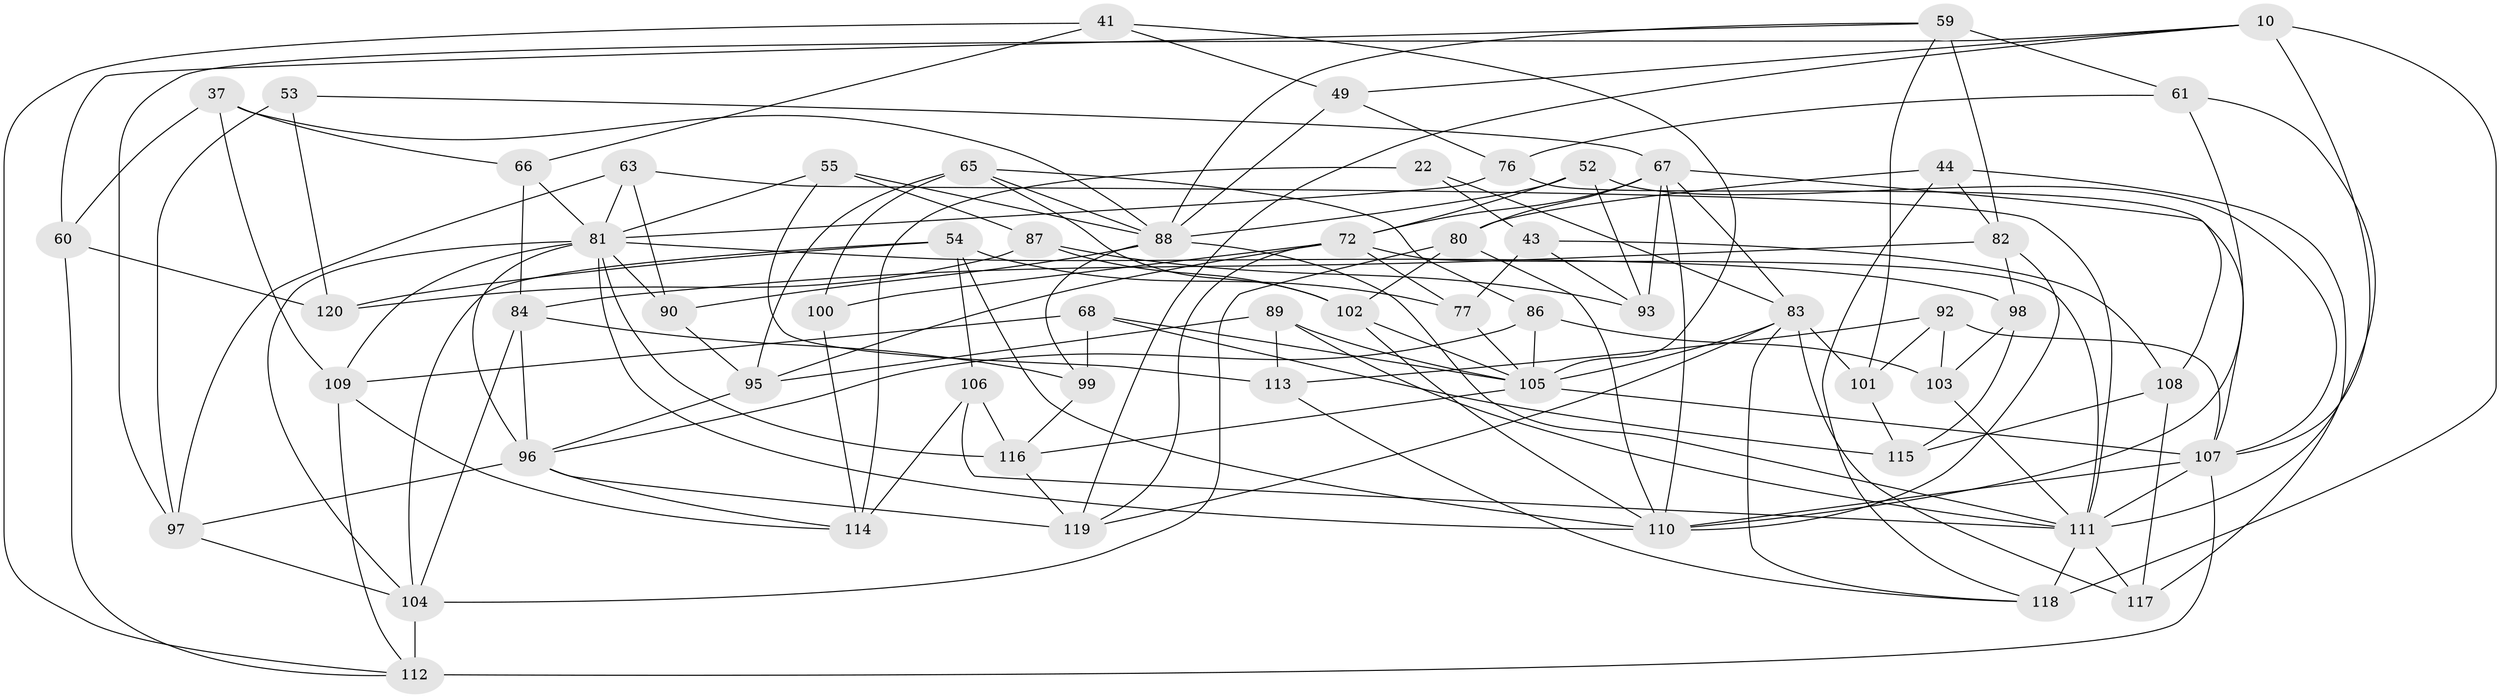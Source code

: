 // original degree distribution, {4: 1.0}
// Generated by graph-tools (version 1.1) at 2025/56/03/09/25 04:56:55]
// undirected, 60 vertices, 149 edges
graph export_dot {
graph [start="1"]
  node [color=gray90,style=filled];
  10 [super="+2"];
  22;
  37;
  41;
  43;
  44;
  49;
  52 [super="+48"];
  53;
  54 [super="+33"];
  55;
  59 [super="+34"];
  60;
  61;
  63;
  65 [super="+46"];
  66;
  67 [super="+13+14"];
  68 [super="+47"];
  72 [super="+17"];
  76;
  77;
  80 [super="+19"];
  81 [super="+36+73"];
  82 [super="+45"];
  83 [super="+78"];
  84 [super="+38"];
  86;
  87;
  88 [super="+26+29+71"];
  89;
  90;
  92;
  93;
  95 [super="+74"];
  96 [super="+9+15"];
  97 [super="+18"];
  98;
  99;
  100;
  101;
  102 [super="+40"];
  103;
  104 [super="+12+69"];
  105 [super="+70+91"];
  106 [super="+51"];
  107 [super="+42+28+94+64"];
  108;
  109 [super="+4"];
  110 [super="+39+79+56"];
  111 [super="+85+57"];
  112 [super="+6+25"];
  113;
  114 [super="+21"];
  115;
  116 [super="+8"];
  117;
  118 [super="+75"];
  119 [super="+23"];
  120;
  10 -- 119;
  10 -- 49;
  10 -- 118 [weight=2];
  10 -- 97;
  10 -- 107;
  22 -- 43;
  22 -- 114 [weight=2];
  22 -- 83;
  37 -- 60;
  37 -- 66;
  37 -- 109;
  37 -- 88;
  41 -- 112;
  41 -- 66;
  41 -- 49;
  41 -- 105;
  43 -- 108;
  43 -- 77;
  43 -- 93;
  44 -- 117;
  44 -- 118;
  44 -- 82;
  44 -- 80;
  49 -- 76;
  49 -- 88;
  52 -- 72;
  52 -- 107 [weight=3];
  52 -- 93;
  52 -- 88;
  53 -- 120;
  53 -- 97 [weight=2];
  53 -- 67;
  54 -- 106 [weight=2];
  54 -- 120;
  54 -- 77;
  54 -- 104;
  54 -- 110;
  55 -- 87;
  55 -- 113;
  55 -- 88;
  55 -- 81;
  59 -- 60;
  59 -- 82 [weight=2];
  59 -- 101;
  59 -- 88;
  59 -- 61;
  60 -- 120;
  60 -- 112;
  61 -- 76;
  61 -- 110;
  61 -- 111;
  63 -- 97;
  63 -- 90;
  63 -- 111;
  63 -- 81;
  65 -- 102;
  65 -- 100 [weight=2];
  65 -- 86;
  65 -- 95;
  65 -- 88;
  66 -- 81;
  66 -- 84;
  67 -- 108;
  67 -- 93;
  67 -- 72 [weight=2];
  67 -- 80;
  67 -- 83;
  67 -- 110;
  68 -- 115;
  68 -- 99;
  68 -- 105 [weight=2];
  68 -- 109 [weight=2];
  72 -- 100;
  72 -- 77;
  72 -- 95 [weight=2];
  72 -- 119;
  72 -- 111 [weight=2];
  76 -- 107;
  76 -- 81;
  77 -- 105;
  80 -- 104;
  80 -- 102 [weight=2];
  80 -- 110;
  81 -- 109;
  81 -- 90;
  81 -- 116;
  81 -- 110 [weight=2];
  81 -- 96;
  81 -- 98;
  81 -- 104;
  82 -- 98;
  82 -- 84;
  82 -- 110;
  83 -- 118;
  83 -- 105 [weight=2];
  83 -- 101;
  83 -- 117;
  83 -- 119;
  84 -- 99;
  84 -- 104 [weight=2];
  84 -- 96;
  86 -- 103;
  86 -- 96;
  86 -- 105;
  87 -- 93;
  87 -- 120;
  87 -- 102;
  88 -- 99;
  88 -- 90;
  88 -- 111 [weight=2];
  89 -- 105;
  89 -- 113;
  89 -- 111;
  89 -- 95;
  90 -- 95;
  92 -- 101;
  92 -- 113;
  92 -- 103;
  92 -- 107;
  95 -- 96;
  96 -- 119 [weight=2];
  96 -- 114;
  96 -- 97;
  97 -- 104;
  98 -- 115;
  98 -- 103;
  99 -- 116;
  100 -- 114;
  101 -- 115;
  102 -- 105;
  102 -- 110;
  103 -- 111;
  104 -- 112 [weight=2];
  105 -- 107 [weight=2];
  105 -- 116;
  106 -- 114;
  106 -- 116 [weight=2];
  106 -- 111;
  107 -- 112 [weight=3];
  107 -- 111 [weight=5];
  107 -- 110 [weight=4];
  108 -- 115;
  108 -- 117;
  109 -- 112;
  109 -- 114;
  111 -- 117;
  111 -- 118;
  113 -- 118;
  116 -- 119;
}
